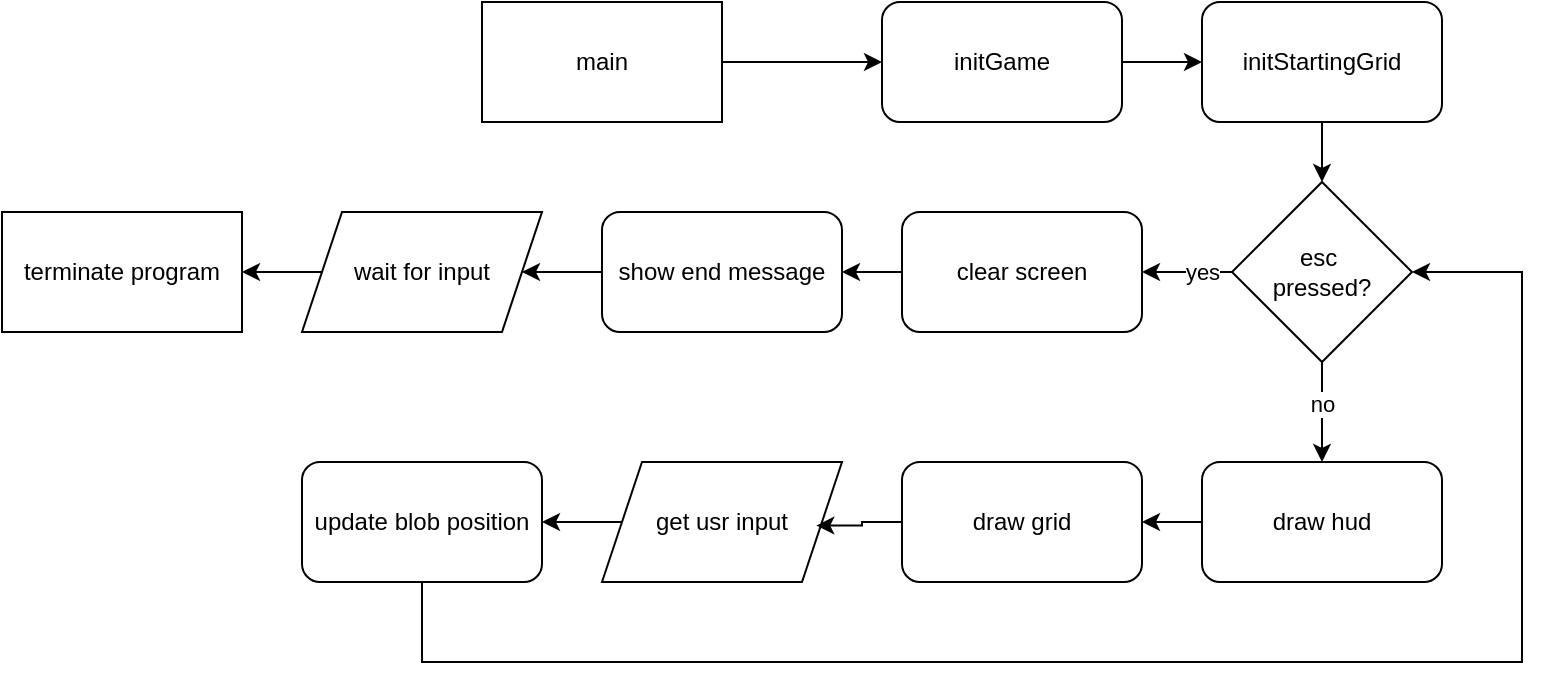<mxfile version="24.8.9">
  <diagram name="Page-1" id="JkAvYPB6bSPPSsX-lN9P">
    <mxGraphModel dx="2022" dy="652" grid="1" gridSize="10" guides="1" tooltips="1" connect="1" arrows="1" fold="1" page="1" pageScale="1" pageWidth="827" pageHeight="1169" math="0" shadow="0">
      <root>
        <mxCell id="0" />
        <mxCell id="1" parent="0" />
        <mxCell id="2Rfy4oAWT55w4NdHT_DB-2" style="edgeStyle=orthogonalEdgeStyle;rounded=0;orthogonalLoop=1;jettySize=auto;html=1;" edge="1" parent="1" source="2Rfy4oAWT55w4NdHT_DB-1" target="2Rfy4oAWT55w4NdHT_DB-3">
          <mxGeometry relative="1" as="geometry">
            <mxPoint x="200" y="70" as="targetPoint" />
          </mxGeometry>
        </mxCell>
        <mxCell id="2Rfy4oAWT55w4NdHT_DB-1" value="main" style="rounded=0;whiteSpace=wrap;html=1;" vertex="1" parent="1">
          <mxGeometry x="40" y="40" width="120" height="60" as="geometry" />
        </mxCell>
        <mxCell id="2Rfy4oAWT55w4NdHT_DB-4" style="edgeStyle=orthogonalEdgeStyle;rounded=0;orthogonalLoop=1;jettySize=auto;html=1;" edge="1" parent="1" source="2Rfy4oAWT55w4NdHT_DB-3" target="2Rfy4oAWT55w4NdHT_DB-5">
          <mxGeometry relative="1" as="geometry">
            <mxPoint x="430" y="70" as="targetPoint" />
          </mxGeometry>
        </mxCell>
        <mxCell id="2Rfy4oAWT55w4NdHT_DB-3" value="initGame" style="rounded=1;whiteSpace=wrap;html=1;" vertex="1" parent="1">
          <mxGeometry x="240" y="40" width="120" height="60" as="geometry" />
        </mxCell>
        <mxCell id="2Rfy4oAWT55w4NdHT_DB-26" style="edgeStyle=orthogonalEdgeStyle;rounded=0;orthogonalLoop=1;jettySize=auto;html=1;entryX=0.5;entryY=0;entryDx=0;entryDy=0;" edge="1" parent="1" source="2Rfy4oAWT55w4NdHT_DB-5" target="2Rfy4oAWT55w4NdHT_DB-24">
          <mxGeometry relative="1" as="geometry" />
        </mxCell>
        <mxCell id="2Rfy4oAWT55w4NdHT_DB-5" value="initStartingGrid" style="rounded=1;whiteSpace=wrap;html=1;" vertex="1" parent="1">
          <mxGeometry x="400" y="40" width="120" height="60" as="geometry" />
        </mxCell>
        <mxCell id="2Rfy4oAWT55w4NdHT_DB-16" style="edgeStyle=orthogonalEdgeStyle;rounded=0;orthogonalLoop=1;jettySize=auto;html=1;" edge="1" parent="1" source="2Rfy4oAWT55w4NdHT_DB-14" target="2Rfy4oAWT55w4NdHT_DB-17">
          <mxGeometry relative="1" as="geometry">
            <mxPoint x="200" y="175" as="targetPoint" />
          </mxGeometry>
        </mxCell>
        <mxCell id="2Rfy4oAWT55w4NdHT_DB-14" value="clear screen" style="rounded=1;whiteSpace=wrap;html=1;" vertex="1" parent="1">
          <mxGeometry x="250" y="145" width="120" height="60" as="geometry" />
        </mxCell>
        <mxCell id="2Rfy4oAWT55w4NdHT_DB-18" style="edgeStyle=orthogonalEdgeStyle;rounded=0;orthogonalLoop=1;jettySize=auto;html=1;entryX=1;entryY=0.5;entryDx=0;entryDy=0;" edge="1" parent="1" source="2Rfy4oAWT55w4NdHT_DB-17" target="2Rfy4oAWT55w4NdHT_DB-19">
          <mxGeometry relative="1" as="geometry">
            <mxPoint x="70" y="175" as="targetPoint" />
          </mxGeometry>
        </mxCell>
        <mxCell id="2Rfy4oAWT55w4NdHT_DB-17" value="show end message" style="rounded=1;whiteSpace=wrap;html=1;" vertex="1" parent="1">
          <mxGeometry x="100" y="145" width="120" height="60" as="geometry" />
        </mxCell>
        <mxCell id="2Rfy4oAWT55w4NdHT_DB-21" style="edgeStyle=orthogonalEdgeStyle;rounded=0;orthogonalLoop=1;jettySize=auto;html=1;entryX=1;entryY=0.5;entryDx=0;entryDy=0;" edge="1" parent="1" source="2Rfy4oAWT55w4NdHT_DB-19" target="2Rfy4oAWT55w4NdHT_DB-22">
          <mxGeometry relative="1" as="geometry">
            <mxPoint x="-90" y="175" as="targetPoint" />
          </mxGeometry>
        </mxCell>
        <mxCell id="2Rfy4oAWT55w4NdHT_DB-19" value="wait for input" style="shape=parallelogram;perimeter=parallelogramPerimeter;whiteSpace=wrap;html=1;fixedSize=1;" vertex="1" parent="1">
          <mxGeometry x="-50" y="145" width="120" height="60" as="geometry" />
        </mxCell>
        <mxCell id="2Rfy4oAWT55w4NdHT_DB-22" value="terminate program" style="rounded=0;whiteSpace=wrap;html=1;" vertex="1" parent="1">
          <mxGeometry x="-200" y="145" width="120" height="60" as="geometry" />
        </mxCell>
        <mxCell id="2Rfy4oAWT55w4NdHT_DB-25" style="edgeStyle=orthogonalEdgeStyle;rounded=0;orthogonalLoop=1;jettySize=auto;html=1;entryX=1;entryY=0.5;entryDx=0;entryDy=0;" edge="1" parent="1" source="2Rfy4oAWT55w4NdHT_DB-24" target="2Rfy4oAWT55w4NdHT_DB-14">
          <mxGeometry relative="1" as="geometry" />
        </mxCell>
        <mxCell id="2Rfy4oAWT55w4NdHT_DB-29" value="yes" style="edgeLabel;html=1;align=center;verticalAlign=middle;resizable=0;points=[];" vertex="1" connectable="0" parent="2Rfy4oAWT55w4NdHT_DB-25">
          <mxGeometry x="-0.46" y="-1" relative="1" as="geometry">
            <mxPoint x="-3" y="1" as="offset" />
          </mxGeometry>
        </mxCell>
        <mxCell id="2Rfy4oAWT55w4NdHT_DB-30" style="edgeStyle=orthogonalEdgeStyle;rounded=0;orthogonalLoop=1;jettySize=auto;html=1;" edge="1" parent="1" source="2Rfy4oAWT55w4NdHT_DB-24" target="2Rfy4oAWT55w4NdHT_DB-31">
          <mxGeometry relative="1" as="geometry">
            <mxPoint x="460" y="300" as="targetPoint" />
          </mxGeometry>
        </mxCell>
        <mxCell id="2Rfy4oAWT55w4NdHT_DB-33" value="no" style="edgeLabel;html=1;align=center;verticalAlign=middle;resizable=0;points=[];" vertex="1" connectable="0" parent="2Rfy4oAWT55w4NdHT_DB-30">
          <mxGeometry x="-0.509" y="-1" relative="1" as="geometry">
            <mxPoint x="1" y="8" as="offset" />
          </mxGeometry>
        </mxCell>
        <mxCell id="2Rfy4oAWT55w4NdHT_DB-24" value="&lt;div&gt;esc&amp;nbsp;&lt;/div&gt;&lt;div&gt;pressed?&lt;/div&gt;" style="rhombus;whiteSpace=wrap;html=1;" vertex="1" parent="1">
          <mxGeometry x="415" y="130" width="90" height="90" as="geometry" />
        </mxCell>
        <mxCell id="2Rfy4oAWT55w4NdHT_DB-34" style="edgeStyle=orthogonalEdgeStyle;rounded=0;orthogonalLoop=1;jettySize=auto;html=1;" edge="1" parent="1" source="2Rfy4oAWT55w4NdHT_DB-31" target="2Rfy4oAWT55w4NdHT_DB-35">
          <mxGeometry relative="1" as="geometry">
            <mxPoint x="340" y="300" as="targetPoint" />
          </mxGeometry>
        </mxCell>
        <mxCell id="2Rfy4oAWT55w4NdHT_DB-31" value="draw hud" style="rounded=1;whiteSpace=wrap;html=1;" vertex="1" parent="1">
          <mxGeometry x="400" y="270" width="120" height="60" as="geometry" />
        </mxCell>
        <mxCell id="2Rfy4oAWT55w4NdHT_DB-35" value="draw grid" style="rounded=1;whiteSpace=wrap;html=1;" vertex="1" parent="1">
          <mxGeometry x="250" y="270" width="120" height="60" as="geometry" />
        </mxCell>
        <mxCell id="2Rfy4oAWT55w4NdHT_DB-40" style="edgeStyle=orthogonalEdgeStyle;rounded=0;orthogonalLoop=1;jettySize=auto;html=1;" edge="1" parent="1" source="2Rfy4oAWT55w4NdHT_DB-37" target="2Rfy4oAWT55w4NdHT_DB-39">
          <mxGeometry relative="1" as="geometry" />
        </mxCell>
        <mxCell id="2Rfy4oAWT55w4NdHT_DB-37" value="get usr input" style="shape=parallelogram;perimeter=parallelogramPerimeter;whiteSpace=wrap;html=1;fixedSize=1;" vertex="1" parent="1">
          <mxGeometry x="100" y="270" width="120" height="60" as="geometry" />
        </mxCell>
        <mxCell id="2Rfy4oAWT55w4NdHT_DB-38" style="edgeStyle=orthogonalEdgeStyle;rounded=0;orthogonalLoop=1;jettySize=auto;html=1;entryX=0.893;entryY=0.53;entryDx=0;entryDy=0;entryPerimeter=0;" edge="1" parent="1" source="2Rfy4oAWT55w4NdHT_DB-35" target="2Rfy4oAWT55w4NdHT_DB-37">
          <mxGeometry relative="1" as="geometry" />
        </mxCell>
        <mxCell id="2Rfy4oAWT55w4NdHT_DB-41" style="edgeStyle=orthogonalEdgeStyle;rounded=0;orthogonalLoop=1;jettySize=auto;html=1;entryX=1;entryY=0.5;entryDx=0;entryDy=0;" edge="1" parent="1" source="2Rfy4oAWT55w4NdHT_DB-39" target="2Rfy4oAWT55w4NdHT_DB-24">
          <mxGeometry relative="1" as="geometry">
            <Array as="points">
              <mxPoint x="10" y="370" />
              <mxPoint x="560" y="370" />
              <mxPoint x="560" y="175" />
            </Array>
          </mxGeometry>
        </mxCell>
        <mxCell id="2Rfy4oAWT55w4NdHT_DB-39" value="update blob position" style="rounded=1;whiteSpace=wrap;html=1;" vertex="1" parent="1">
          <mxGeometry x="-50" y="270" width="120" height="60" as="geometry" />
        </mxCell>
      </root>
    </mxGraphModel>
  </diagram>
</mxfile>
